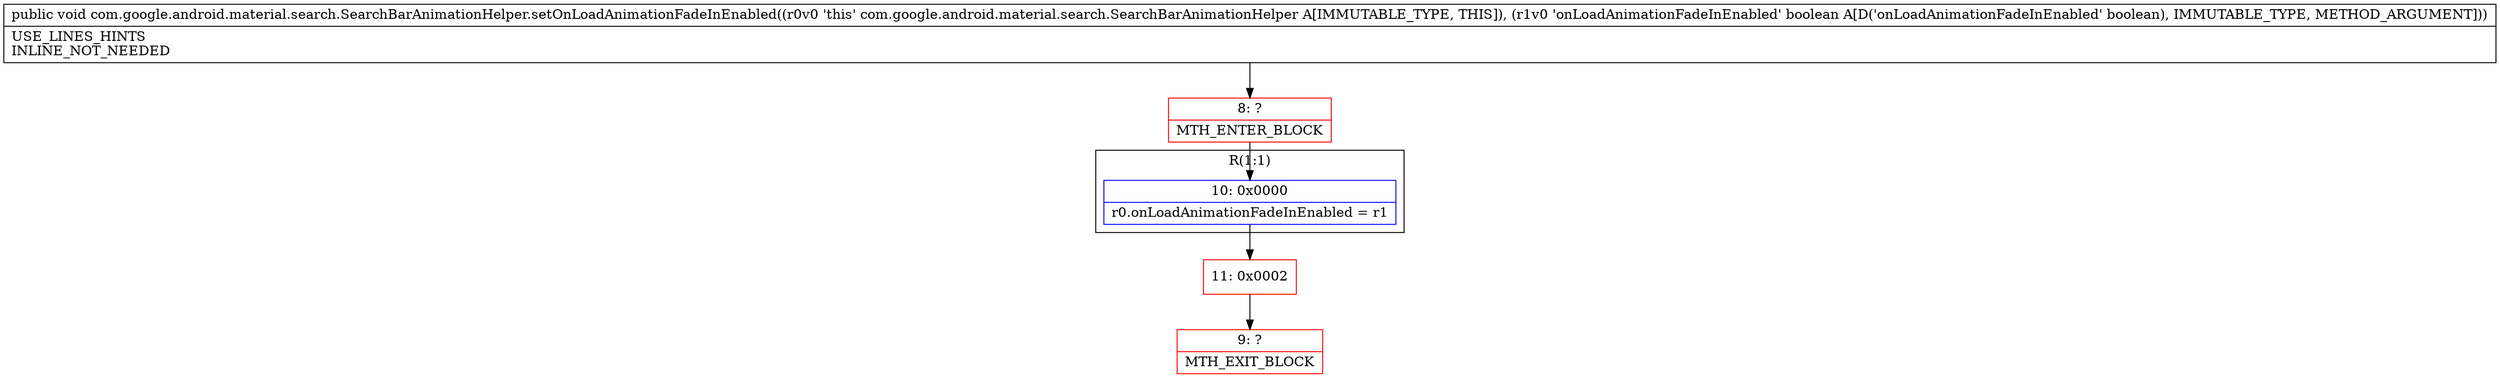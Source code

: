 digraph "CFG forcom.google.android.material.search.SearchBarAnimationHelper.setOnLoadAnimationFadeInEnabled(Z)V" {
subgraph cluster_Region_1739854152 {
label = "R(1:1)";
node [shape=record,color=blue];
Node_10 [shape=record,label="{10\:\ 0x0000|r0.onLoadAnimationFadeInEnabled = r1\l}"];
}
Node_8 [shape=record,color=red,label="{8\:\ ?|MTH_ENTER_BLOCK\l}"];
Node_11 [shape=record,color=red,label="{11\:\ 0x0002}"];
Node_9 [shape=record,color=red,label="{9\:\ ?|MTH_EXIT_BLOCK\l}"];
MethodNode[shape=record,label="{public void com.google.android.material.search.SearchBarAnimationHelper.setOnLoadAnimationFadeInEnabled((r0v0 'this' com.google.android.material.search.SearchBarAnimationHelper A[IMMUTABLE_TYPE, THIS]), (r1v0 'onLoadAnimationFadeInEnabled' boolean A[D('onLoadAnimationFadeInEnabled' boolean), IMMUTABLE_TYPE, METHOD_ARGUMENT]))  | USE_LINES_HINTS\lINLINE_NOT_NEEDED\l}"];
MethodNode -> Node_8;Node_10 -> Node_11;
Node_8 -> Node_10;
Node_11 -> Node_9;
}


